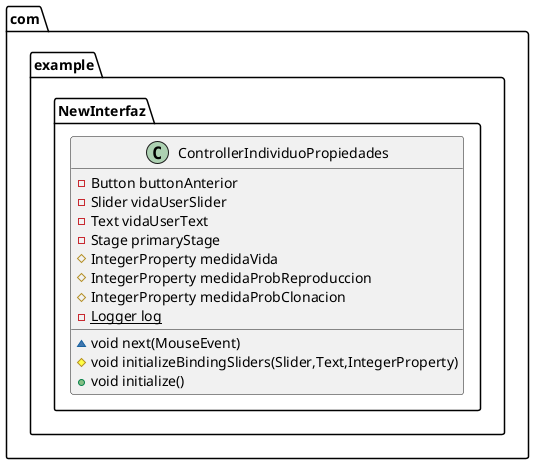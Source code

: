 @startuml
class com.example.NewInterfaz.ControllerIndividuoPropiedades {
- Button buttonAnterior
- Slider vidaUserSlider
- Text vidaUserText
- Stage primaryStage
# IntegerProperty medidaVida
# IntegerProperty medidaProbReproduccion
# IntegerProperty medidaProbClonacion
- {static} Logger log
~ void next(MouseEvent)
# void initializeBindingSliders(Slider,Text,IntegerProperty)
+ void initialize()
}


@enduml